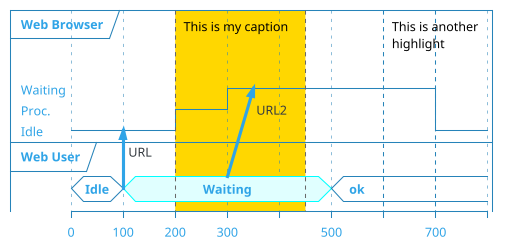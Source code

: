 ' Do not edit
' Theme Gallery
' autogenerated by script
'
@startuml
!theme cerulean-outline
robust "Web Browser" as WB
concise "Web User" as WU

@0
WU is Idle
WB is Idle

@100
WU -> WB : URL
WU is Waiting #LightCyan;line:Aqua

@200
WB is Proc.

@300
WU -> WB@350 : URL2
WB is Waiting

@+200
WU is ok

@+200
WB is Idle

highlight 200 to 450 #Gold;line:DimGrey : This is my caption
highlight 600 to 700 : This is another\nhighlight
@enduml
